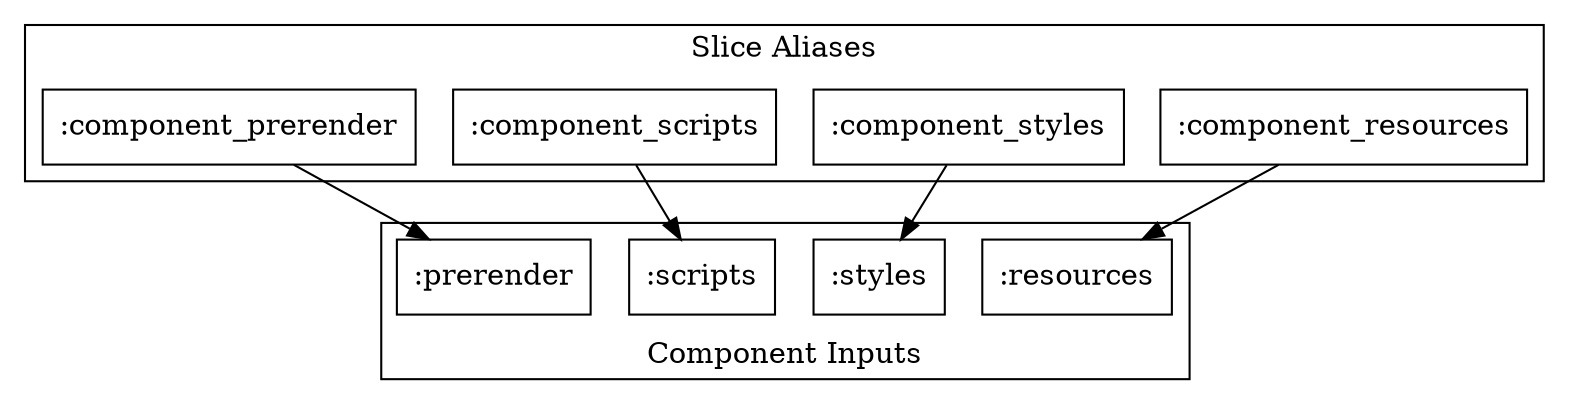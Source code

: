 digraph mygraph {
  node [shape=box];
  
  subgraph cluster_slice_aliases {
    label = "Slice Aliases";

    ":component_prerender"
    ":component_scripts"
    ":component_styles"
    ":component_resources"
    
    // Enforce left-to-right ordering.
    // https://stackoverflow.com/questions/44274518/how-can-i-control-within-level-node-order-in-graphvizs-dot
    {
      rank = same;
      ":component_prerender" -> ":component_scripts" -> ":component_styles" -> ":component_resources" [ style=invis ];
      rankdir = LR;
    }
  }
  
  ":component_resources" -> ":resources"
  ":component_styles" -> ":styles"
  ":component_prerender" -> ":prerender"
  ":component_scripts" -> ":scripts"
  
  subgraph cluster_component_inputs {
    label = "Component Inputs";
    labelloc = b;

    ":styles"
    ":scripts"
    ":resources"
    ":prerender"
    
    // Enforce left-to-right ordering.
    // https://stackoverflow.com/questions/44274518/how-can-i-control-within-level-node-order-in-graphvizs-dot
    {
      rank = same;
      ":prerender" -> ":scripts" -> ":styles" -> ":resources" [ style=invis ];
      rankdir = LR;
    }
  }
}
